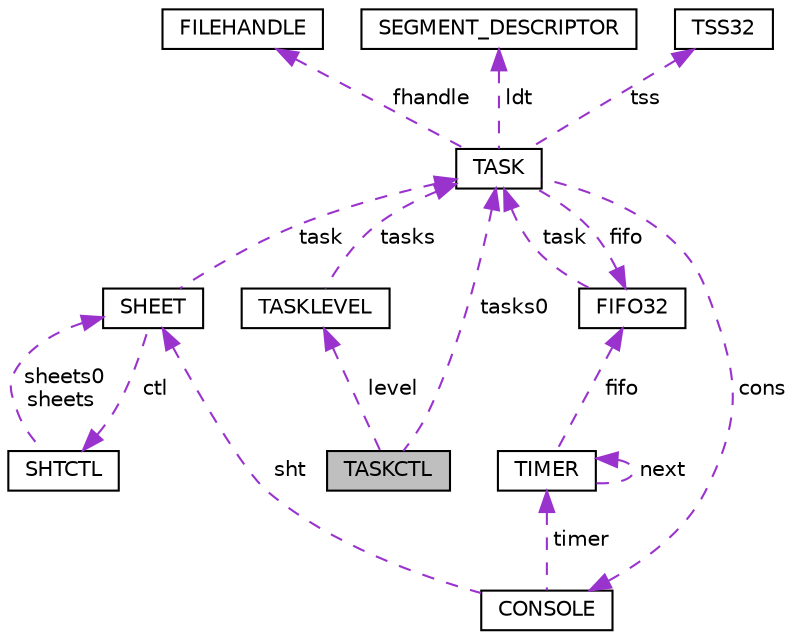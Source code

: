 digraph "TASKCTL"
{
 // LATEX_PDF_SIZE
  edge [fontname="Helvetica",fontsize="10",labelfontname="Helvetica",labelfontsize="10"];
  node [fontname="Helvetica",fontsize="10",shape=record];
  Node1 [label="TASKCTL",height=0.2,width=0.4,color="black", fillcolor="grey75", style="filled", fontcolor="black",tooltip=" "];
  Node2 -> Node1 [dir="back",color="darkorchid3",fontsize="10",style="dashed",label=" tasks0" ,fontname="Helvetica"];
  Node2 [label="TASK",height=0.2,width=0.4,color="black", fillcolor="white", style="filled",URL="$struct_t_a_s_k.html",tooltip=" "];
  Node3 -> Node2 [dir="back",color="darkorchid3",fontsize="10",style="dashed",label=" fhandle" ,fontname="Helvetica"];
  Node3 [label="FILEHANDLE",height=0.2,width=0.4,color="black", fillcolor="white", style="filled",URL="$struct_f_i_l_e_h_a_n_d_l_e.html",tooltip=" "];
  Node4 -> Node2 [dir="back",color="darkorchid3",fontsize="10",style="dashed",label=" cons" ,fontname="Helvetica"];
  Node4 [label="CONSOLE",height=0.2,width=0.4,color="black", fillcolor="white", style="filled",URL="$struct_c_o_n_s_o_l_e.html",tooltip=" "];
  Node5 -> Node4 [dir="back",color="darkorchid3",fontsize="10",style="dashed",label=" sht" ,fontname="Helvetica"];
  Node5 [label="SHEET",height=0.2,width=0.4,color="black", fillcolor="white", style="filled",URL="$struct_s_h_e_e_t.html",tooltip="シート構造体"];
  Node2 -> Node5 [dir="back",color="darkorchid3",fontsize="10",style="dashed",label=" task" ,fontname="Helvetica"];
  Node6 -> Node5 [dir="back",color="darkorchid3",fontsize="10",style="dashed",label=" ctl" ,fontname="Helvetica"];
  Node6 [label="SHTCTL",height=0.2,width=0.4,color="black", fillcolor="white", style="filled",URL="$struct_s_h_t_c_t_l.html",tooltip="シートコントロール構造体"];
  Node5 -> Node6 [dir="back",color="darkorchid3",fontsize="10",style="dashed",label=" sheets0\nsheets" ,fontname="Helvetica"];
  Node7 -> Node4 [dir="back",color="darkorchid3",fontsize="10",style="dashed",label=" timer" ,fontname="Helvetica"];
  Node7 [label="TIMER",height=0.2,width=0.4,color="black", fillcolor="white", style="filled",URL="$struct_t_i_m_e_r.html",tooltip=" "];
  Node8 -> Node7 [dir="back",color="darkorchid3",fontsize="10",style="dashed",label=" fifo" ,fontname="Helvetica"];
  Node8 [label="FIFO32",height=0.2,width=0.4,color="black", fillcolor="white", style="filled",URL="$struct_f_i_f_o32.html",tooltip=" "];
  Node2 -> Node8 [dir="back",color="darkorchid3",fontsize="10",style="dashed",label=" task" ,fontname="Helvetica"];
  Node7 -> Node7 [dir="back",color="darkorchid3",fontsize="10",style="dashed",label=" next" ,fontname="Helvetica"];
  Node9 -> Node2 [dir="back",color="darkorchid3",fontsize="10",style="dashed",label=" ldt" ,fontname="Helvetica"];
  Node9 [label="SEGMENT_DESCRIPTOR",height=0.2,width=0.4,color="black", fillcolor="white", style="filled",URL="$struct_s_e_g_m_e_n_t___d_e_s_c_r_i_p_t_o_r.html",tooltip=" "];
  Node8 -> Node2 [dir="back",color="darkorchid3",fontsize="10",style="dashed",label=" fifo" ,fontname="Helvetica"];
  Node10 -> Node2 [dir="back",color="darkorchid3",fontsize="10",style="dashed",label=" tss" ,fontname="Helvetica"];
  Node10 [label="TSS32",height=0.2,width=0.4,color="black", fillcolor="white", style="filled",URL="$struct_t_s_s32.html",tooltip=" "];
  Node11 -> Node1 [dir="back",color="darkorchid3",fontsize="10",style="dashed",label=" level" ,fontname="Helvetica"];
  Node11 [label="TASKLEVEL",height=0.2,width=0.4,color="black", fillcolor="white", style="filled",URL="$struct_t_a_s_k_l_e_v_e_l.html",tooltip=" "];
  Node2 -> Node11 [dir="back",color="darkorchid3",fontsize="10",style="dashed",label=" tasks" ,fontname="Helvetica"];
}
